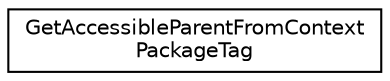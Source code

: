 digraph "类继承关系图"
{
 // LATEX_PDF_SIZE
  edge [fontname="Helvetica",fontsize="10",labelfontname="Helvetica",labelfontsize="10"];
  node [fontname="Helvetica",fontsize="10",shape=record];
  rankdir="LR";
  Node0 [label="GetAccessibleParentFromContext\lPackageTag",height=0.2,width=0.4,color="black", fillcolor="white", style="filled",URL="$struct_get_accessible_parent_from_context_package_tag.html",tooltip=" "];
}
